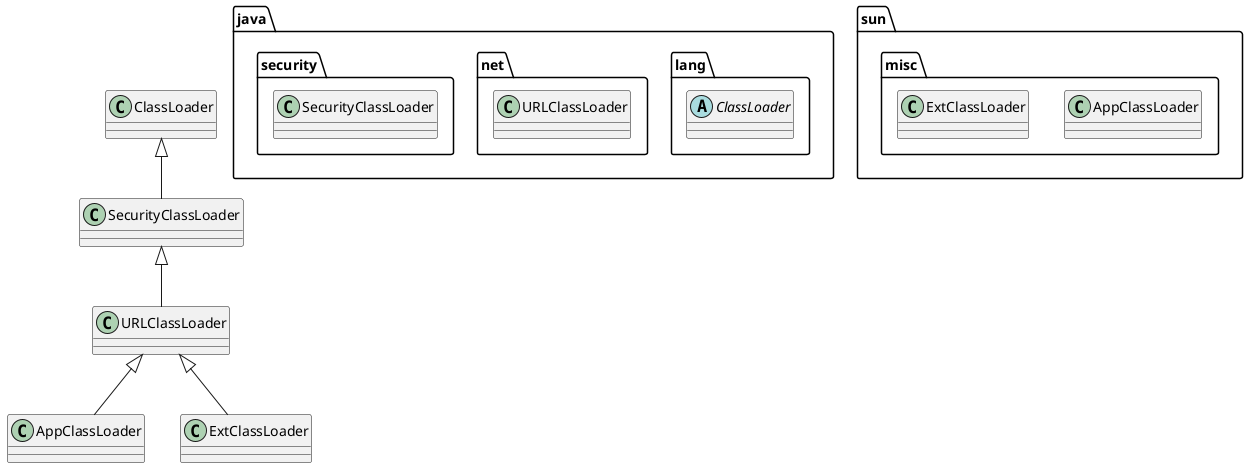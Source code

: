 @startuml classLoader
package java.lang {
    abstract class ClassLoader
}
package sun.misc {
    class AppClassLoader
    class ExtClassLoader
}
package java.net {
    class URLClassLoader
}
package java.security {
    class SecurityClassLoader
}
class SecurityClassLoader extends ClassLoader
class URLClassLoader extends SecurityClassLoader
class AppClassLoader extends URLClassLoader
class ExtClassLoader extends URLClassLoader
@enduml